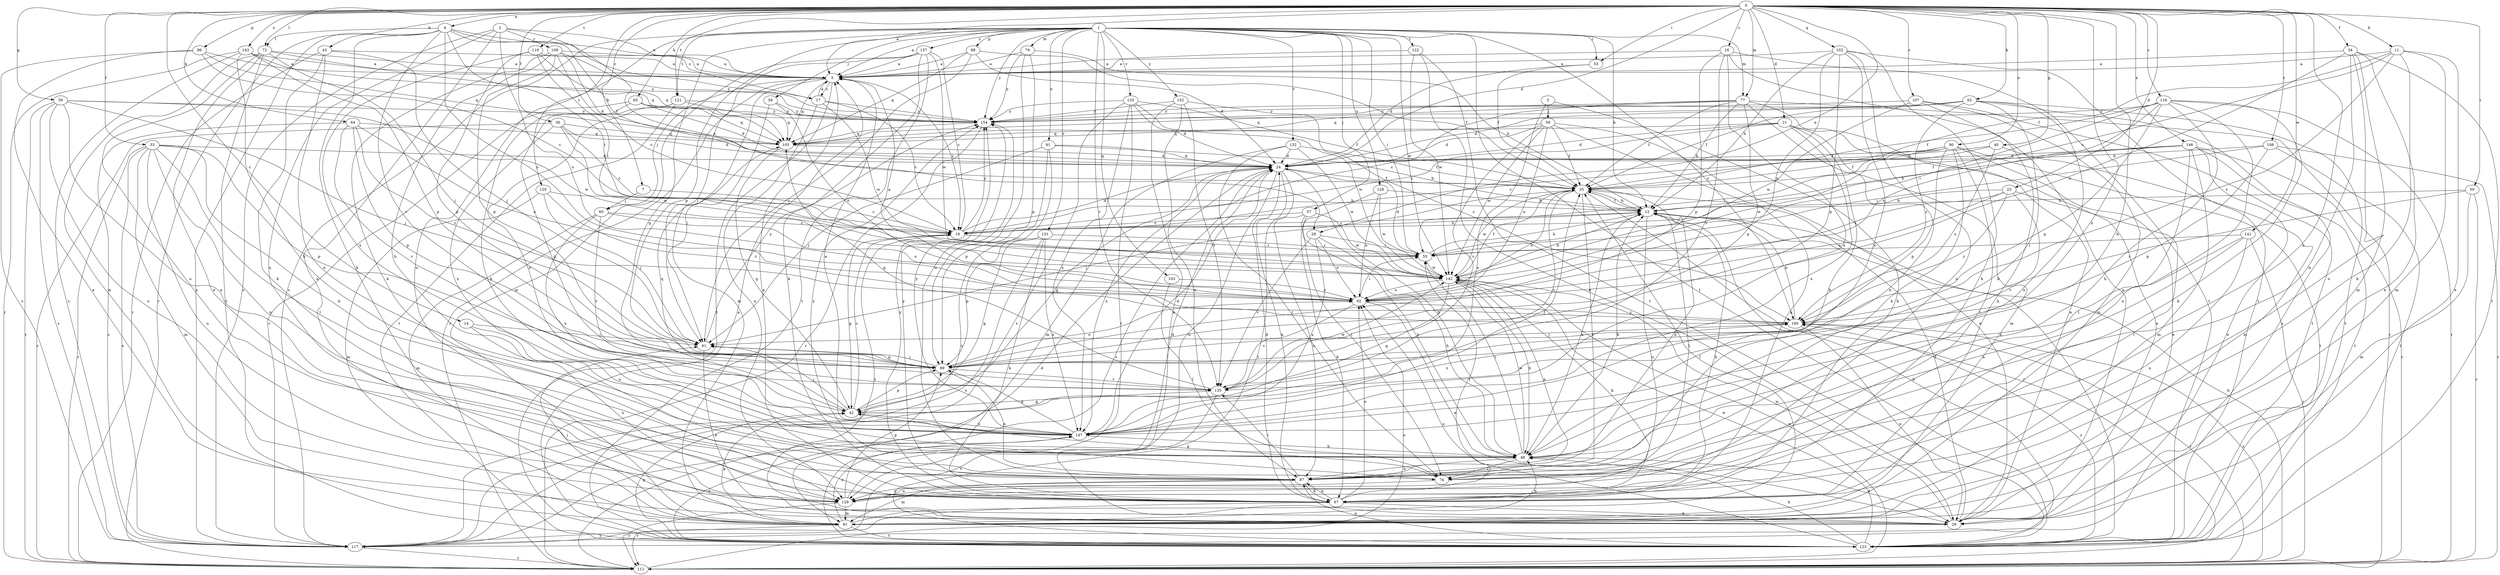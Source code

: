 strict digraph  {
0;
1;
2;
3;
4;
5;
7;
11;
12;
14;
16;
17;
18;
21;
23;
24;
28;
29;
30;
33;
34;
35;
39;
40;
42;
43;
48;
50;
53;
55;
57;
58;
59;
60;
61;
62;
64;
65;
67;
72;
74;
77;
79;
81;
87;
90;
91;
92;
96;
98;
99;
102;
103;
105;
107;
108;
109;
111;
116;
117;
119;
120;
121;
122;
123;
128;
129;
131;
132;
133;
135;
141;
142;
143;
146;
147;
152;
154;
157;
160;
0 -> 4  [label=a];
0 -> 5  [label=a];
0 -> 7  [label=b];
0 -> 11  [label=b];
0 -> 14  [label=c];
0 -> 16  [label=c];
0 -> 21  [label=d];
0 -> 23  [label=d];
0 -> 24  [label=d];
0 -> 28  [label=e];
0 -> 30  [label=f];
0 -> 33  [label=f];
0 -> 34  [label=f];
0 -> 39  [label=g];
0 -> 40  [label=g];
0 -> 43  [label=h];
0 -> 48  [label=h];
0 -> 50  [label=i];
0 -> 53  [label=i];
0 -> 62  [label=k];
0 -> 64  [label=k];
0 -> 65  [label=k];
0 -> 72  [label=l];
0 -> 77  [label=m];
0 -> 87  [label=n];
0 -> 90  [label=o];
0 -> 96  [label=p];
0 -> 102  [label=q];
0 -> 107  [label=r];
0 -> 108  [label=r];
0 -> 116  [label=s];
0 -> 119  [label=t];
0 -> 120  [label=t];
0 -> 121  [label=t];
0 -> 141  [label=w];
0 -> 143  [label=x];
0 -> 146  [label=x];
0 -> 147  [label=x];
1 -> 5  [label=a];
1 -> 12  [label=b];
1 -> 42  [label=g];
1 -> 53  [label=i];
1 -> 55  [label=i];
1 -> 57  [label=j];
1 -> 58  [label=j];
1 -> 77  [label=m];
1 -> 79  [label=m];
1 -> 91  [label=o];
1 -> 98  [label=p];
1 -> 99  [label=p];
1 -> 103  [label=q];
1 -> 117  [label=s];
1 -> 121  [label=t];
1 -> 122  [label=t];
1 -> 123  [label=t];
1 -> 128  [label=u];
1 -> 129  [label=u];
1 -> 131  [label=v];
1 -> 132  [label=v];
1 -> 133  [label=v];
1 -> 135  [label=v];
1 -> 142  [label=w];
1 -> 152  [label=y];
1 -> 154  [label=y];
1 -> 157  [label=z];
1 -> 160  [label=z];
2 -> 17  [label=c];
2 -> 28  [label=e];
2 -> 29  [label=e];
2 -> 92  [label=o];
2 -> 109  [label=r];
2 -> 117  [label=s];
2 -> 129  [label=u];
3 -> 59  [label=j];
3 -> 67  [label=k];
3 -> 147  [label=x];
4 -> 5  [label=a];
4 -> 17  [label=c];
4 -> 35  [label=f];
4 -> 55  [label=i];
4 -> 67  [label=k];
4 -> 72  [label=l];
4 -> 92  [label=o];
4 -> 111  [label=r];
4 -> 117  [label=s];
4 -> 135  [label=v];
5 -> 17  [label=c];
5 -> 18  [label=c];
5 -> 60  [label=j];
5 -> 81  [label=m];
5 -> 105  [label=q];
5 -> 111  [label=r];
5 -> 123  [label=t];
7 -> 18  [label=c];
7 -> 60  [label=j];
11 -> 5  [label=a];
11 -> 18  [label=c];
11 -> 29  [label=e];
11 -> 35  [label=f];
11 -> 67  [label=k];
11 -> 81  [label=m];
11 -> 160  [label=z];
12 -> 18  [label=c];
12 -> 35  [label=f];
12 -> 48  [label=h];
12 -> 67  [label=k];
12 -> 74  [label=l];
12 -> 123  [label=t];
12 -> 129  [label=u];
14 -> 61  [label=j];
14 -> 129  [label=u];
14 -> 147  [label=x];
16 -> 5  [label=a];
16 -> 29  [label=e];
16 -> 99  [label=p];
16 -> 123  [label=t];
16 -> 135  [label=v];
16 -> 147  [label=x];
17 -> 5  [label=a];
17 -> 18  [label=c];
17 -> 129  [label=u];
17 -> 142  [label=w];
17 -> 154  [label=y];
18 -> 12  [label=b];
18 -> 24  [label=d];
18 -> 42  [label=g];
18 -> 55  [label=i];
18 -> 154  [label=y];
21 -> 18  [label=c];
21 -> 24  [label=d];
21 -> 29  [label=e];
21 -> 48  [label=h];
21 -> 81  [label=m];
21 -> 105  [label=q];
21 -> 147  [label=x];
23 -> 12  [label=b];
23 -> 55  [label=i];
23 -> 74  [label=l];
23 -> 92  [label=o];
23 -> 135  [label=v];
23 -> 160  [label=z];
24 -> 35  [label=f];
24 -> 42  [label=g];
24 -> 48  [label=h];
24 -> 67  [label=k];
24 -> 117  [label=s];
24 -> 123  [label=t];
24 -> 129  [label=u];
24 -> 147  [label=x];
28 -> 48  [label=h];
28 -> 55  [label=i];
28 -> 92  [label=o];
28 -> 135  [label=v];
28 -> 147  [label=x];
29 -> 18  [label=c];
29 -> 35  [label=f];
29 -> 142  [label=w];
30 -> 18  [label=c];
30 -> 24  [label=d];
30 -> 105  [label=q];
30 -> 111  [label=r];
30 -> 142  [label=w];
30 -> 147  [label=x];
33 -> 24  [label=d];
33 -> 48  [label=h];
33 -> 74  [label=l];
33 -> 81  [label=m];
33 -> 87  [label=n];
33 -> 99  [label=p];
33 -> 111  [label=r];
33 -> 117  [label=s];
33 -> 129  [label=u];
34 -> 5  [label=a];
34 -> 29  [label=e];
34 -> 81  [label=m];
34 -> 87  [label=n];
34 -> 92  [label=o];
34 -> 123  [label=t];
34 -> 129  [label=u];
35 -> 12  [label=b];
35 -> 61  [label=j];
35 -> 74  [label=l];
35 -> 87  [label=n];
35 -> 92  [label=o];
35 -> 111  [label=r];
35 -> 135  [label=v];
35 -> 142  [label=w];
39 -> 61  [label=j];
39 -> 87  [label=n];
39 -> 111  [label=r];
39 -> 117  [label=s];
39 -> 129  [label=u];
39 -> 142  [label=w];
39 -> 154  [label=y];
40 -> 24  [label=d];
40 -> 81  [label=m];
40 -> 142  [label=w];
40 -> 160  [label=z];
42 -> 18  [label=c];
42 -> 61  [label=j];
42 -> 99  [label=p];
42 -> 105  [label=q];
42 -> 147  [label=x];
42 -> 160  [label=z];
43 -> 5  [label=a];
43 -> 61  [label=j];
43 -> 67  [label=k];
43 -> 87  [label=n];
43 -> 111  [label=r];
48 -> 12  [label=b];
48 -> 29  [label=e];
48 -> 55  [label=i];
48 -> 74  [label=l];
48 -> 87  [label=n];
48 -> 142  [label=w];
50 -> 12  [label=b];
50 -> 81  [label=m];
50 -> 111  [label=r];
50 -> 160  [label=z];
53 -> 24  [label=d];
53 -> 35  [label=f];
55 -> 12  [label=b];
55 -> 24  [label=d];
55 -> 142  [label=w];
57 -> 18  [label=c];
57 -> 48  [label=h];
57 -> 67  [label=k];
57 -> 87  [label=n];
57 -> 142  [label=w];
58 -> 61  [label=j];
58 -> 92  [label=o];
58 -> 154  [label=y];
59 -> 24  [label=d];
59 -> 29  [label=e];
59 -> 35  [label=f];
59 -> 67  [label=k];
59 -> 92  [label=o];
59 -> 105  [label=q];
59 -> 135  [label=v];
59 -> 142  [label=w];
60 -> 18  [label=c];
60 -> 81  [label=m];
60 -> 92  [label=o];
60 -> 135  [label=v];
60 -> 147  [label=x];
61 -> 29  [label=e];
61 -> 99  [label=p];
61 -> 154  [label=y];
62 -> 24  [label=d];
62 -> 35  [label=f];
62 -> 48  [label=h];
62 -> 87  [label=n];
62 -> 105  [label=q];
62 -> 117  [label=s];
62 -> 123  [label=t];
62 -> 154  [label=y];
62 -> 160  [label=z];
64 -> 92  [label=o];
64 -> 99  [label=p];
64 -> 105  [label=q];
64 -> 117  [label=s];
64 -> 135  [label=v];
64 -> 160  [label=z];
65 -> 24  [label=d];
65 -> 48  [label=h];
65 -> 105  [label=q];
65 -> 117  [label=s];
65 -> 154  [label=y];
67 -> 5  [label=a];
67 -> 24  [label=d];
67 -> 29  [label=e];
67 -> 55  [label=i];
67 -> 87  [label=n];
67 -> 92  [label=o];
67 -> 111  [label=r];
67 -> 154  [label=y];
72 -> 5  [label=a];
72 -> 29  [label=e];
72 -> 61  [label=j];
72 -> 81  [label=m];
72 -> 105  [label=q];
72 -> 123  [label=t];
72 -> 129  [label=u];
74 -> 42  [label=g];
74 -> 129  [label=u];
74 -> 154  [label=y];
77 -> 12  [label=b];
77 -> 18  [label=c];
77 -> 29  [label=e];
77 -> 35  [label=f];
77 -> 87  [label=n];
77 -> 99  [label=p];
77 -> 105  [label=q];
77 -> 111  [label=r];
77 -> 154  [label=y];
79 -> 5  [label=a];
79 -> 12  [label=b];
79 -> 87  [label=n];
79 -> 99  [label=p];
79 -> 154  [label=y];
81 -> 35  [label=f];
81 -> 42  [label=g];
81 -> 48  [label=h];
81 -> 61  [label=j];
81 -> 117  [label=s];
81 -> 123  [label=t];
81 -> 147  [label=x];
87 -> 67  [label=k];
87 -> 81  [label=m];
87 -> 129  [label=u];
87 -> 135  [label=v];
87 -> 154  [label=y];
90 -> 18  [label=c];
90 -> 24  [label=d];
90 -> 29  [label=e];
90 -> 35  [label=f];
90 -> 48  [label=h];
90 -> 55  [label=i];
90 -> 74  [label=l];
90 -> 99  [label=p];
90 -> 123  [label=t];
91 -> 12  [label=b];
91 -> 24  [label=d];
91 -> 61  [label=j];
91 -> 99  [label=p];
91 -> 117  [label=s];
92 -> 5  [label=a];
92 -> 29  [label=e];
92 -> 55  [label=i];
92 -> 135  [label=v];
92 -> 160  [label=z];
96 -> 5  [label=a];
96 -> 18  [label=c];
96 -> 29  [label=e];
96 -> 105  [label=q];
96 -> 117  [label=s];
98 -> 5  [label=a];
98 -> 24  [label=d];
98 -> 35  [label=f];
98 -> 61  [label=j];
98 -> 105  [label=q];
99 -> 61  [label=j];
99 -> 87  [label=n];
99 -> 92  [label=o];
99 -> 135  [label=v];
102 -> 5  [label=a];
102 -> 12  [label=b];
102 -> 67  [label=k];
102 -> 92  [label=o];
102 -> 99  [label=p];
102 -> 123  [label=t];
102 -> 129  [label=u];
102 -> 147  [label=x];
103 -> 74  [label=l];
103 -> 92  [label=o];
105 -> 24  [label=d];
105 -> 42  [label=g];
107 -> 67  [label=k];
107 -> 81  [label=m];
107 -> 123  [label=t];
107 -> 142  [label=w];
107 -> 154  [label=y];
108 -> 24  [label=d];
108 -> 55  [label=i];
108 -> 99  [label=p];
108 -> 111  [label=r];
108 -> 123  [label=t];
109 -> 5  [label=a];
109 -> 18  [label=c];
109 -> 24  [label=d];
109 -> 48  [label=h];
109 -> 67  [label=k];
109 -> 99  [label=p];
109 -> 154  [label=y];
111 -> 12  [label=b];
111 -> 24  [label=d];
111 -> 92  [label=o];
111 -> 142  [label=w];
111 -> 160  [label=z];
116 -> 35  [label=f];
116 -> 48  [label=h];
116 -> 55  [label=i];
116 -> 67  [label=k];
116 -> 92  [label=o];
116 -> 99  [label=p];
116 -> 111  [label=r];
116 -> 129  [label=u];
116 -> 154  [label=y];
117 -> 12  [label=b];
117 -> 111  [label=r];
119 -> 5  [label=a];
119 -> 55  [label=i];
119 -> 99  [label=p];
119 -> 105  [label=q];
119 -> 147  [label=x];
120 -> 12  [label=b];
120 -> 61  [label=j];
120 -> 81  [label=m];
120 -> 160  [label=z];
121 -> 42  [label=g];
121 -> 105  [label=q];
121 -> 123  [label=t];
121 -> 147  [label=x];
121 -> 154  [label=y];
122 -> 5  [label=a];
122 -> 29  [label=e];
122 -> 123  [label=t];
122 -> 142  [label=w];
123 -> 5  [label=a];
123 -> 42  [label=g];
123 -> 48  [label=h];
123 -> 87  [label=n];
123 -> 92  [label=o];
123 -> 142  [label=w];
123 -> 147  [label=x];
123 -> 160  [label=z];
128 -> 12  [label=b];
128 -> 74  [label=l];
128 -> 92  [label=o];
128 -> 142  [label=w];
129 -> 24  [label=d];
129 -> 81  [label=m];
129 -> 99  [label=p];
129 -> 111  [label=r];
131 -> 42  [label=g];
131 -> 55  [label=i];
131 -> 67  [label=k];
131 -> 99  [label=p];
131 -> 117  [label=s];
131 -> 147  [label=x];
132 -> 24  [label=d];
132 -> 35  [label=f];
132 -> 74  [label=l];
132 -> 81  [label=m];
132 -> 142  [label=w];
133 -> 24  [label=d];
133 -> 35  [label=f];
133 -> 117  [label=s];
133 -> 123  [label=t];
133 -> 142  [label=w];
133 -> 147  [label=x];
133 -> 154  [label=y];
135 -> 42  [label=g];
135 -> 105  [label=q];
135 -> 117  [label=s];
135 -> 142  [label=w];
141 -> 55  [label=i];
141 -> 87  [label=n];
141 -> 111  [label=r];
141 -> 129  [label=u];
141 -> 147  [label=x];
142 -> 12  [label=b];
142 -> 35  [label=f];
142 -> 42  [label=g];
142 -> 48  [label=h];
142 -> 67  [label=k];
142 -> 87  [label=n];
142 -> 92  [label=o];
143 -> 5  [label=a];
143 -> 48  [label=h];
143 -> 99  [label=p];
143 -> 111  [label=r];
143 -> 117  [label=s];
143 -> 154  [label=y];
146 -> 12  [label=b];
146 -> 24  [label=d];
146 -> 29  [label=e];
146 -> 35  [label=f];
146 -> 74  [label=l];
146 -> 81  [label=m];
146 -> 111  [label=r];
146 -> 123  [label=t];
147 -> 5  [label=a];
147 -> 24  [label=d];
147 -> 35  [label=f];
147 -> 48  [label=h];
147 -> 99  [label=p];
147 -> 154  [label=y];
152 -> 29  [label=e];
152 -> 87  [label=n];
152 -> 135  [label=v];
152 -> 154  [label=y];
152 -> 160  [label=z];
154 -> 105  [label=q];
154 -> 111  [label=r];
157 -> 5  [label=a];
157 -> 18  [label=c];
157 -> 61  [label=j];
157 -> 67  [label=k];
157 -> 81  [label=m];
157 -> 123  [label=t];
157 -> 142  [label=w];
160 -> 12  [label=b];
160 -> 29  [label=e];
160 -> 61  [label=j];
160 -> 111  [label=r];
}
